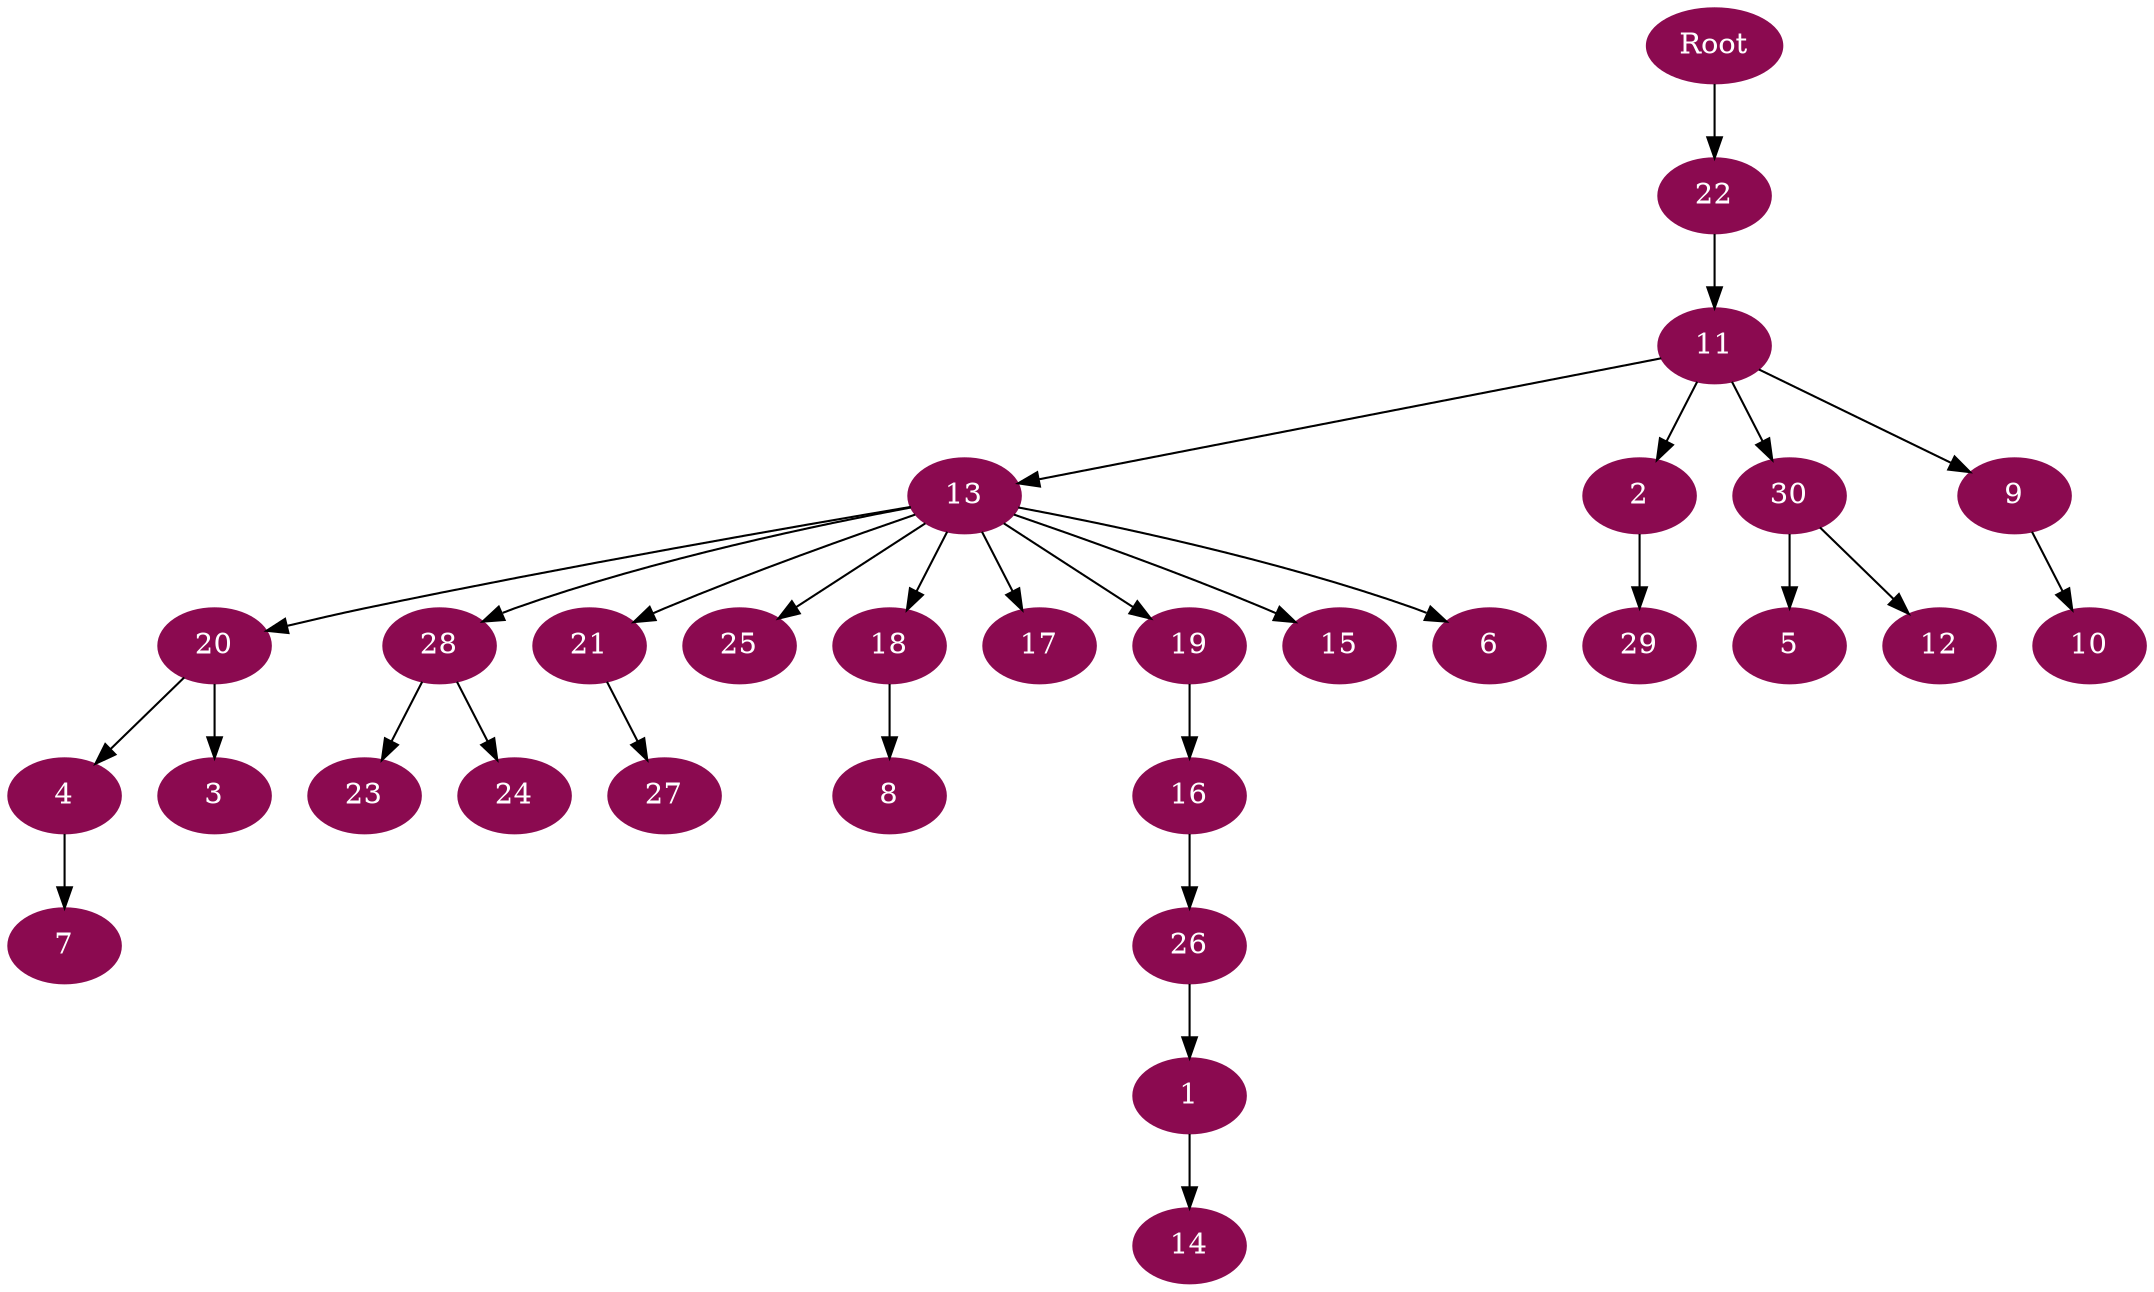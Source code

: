 digraph G {
node [color=deeppink4, style=filled, fontcolor=white];
Root -> 22;
22 -> 11;
11 -> 13;
13 -> 20;
20 -> 4;
4 -> 7;
20 -> 3;
13 -> 28;
28 -> 23;
28 -> 24;
13 -> 21;
21 -> 27;
13 -> 25;
13 -> 18;
18 -> 8;
13 -> 17;
13 -> 19;
19 -> 16;
16 -> 26;
26 -> 1;
1 -> 14;
13 -> 15;
13 -> 6;
11 -> 2;
2 -> 29;
11 -> 30;
30 -> 5;
30 -> 12;
11 -> 9;
9 -> 10;
}
